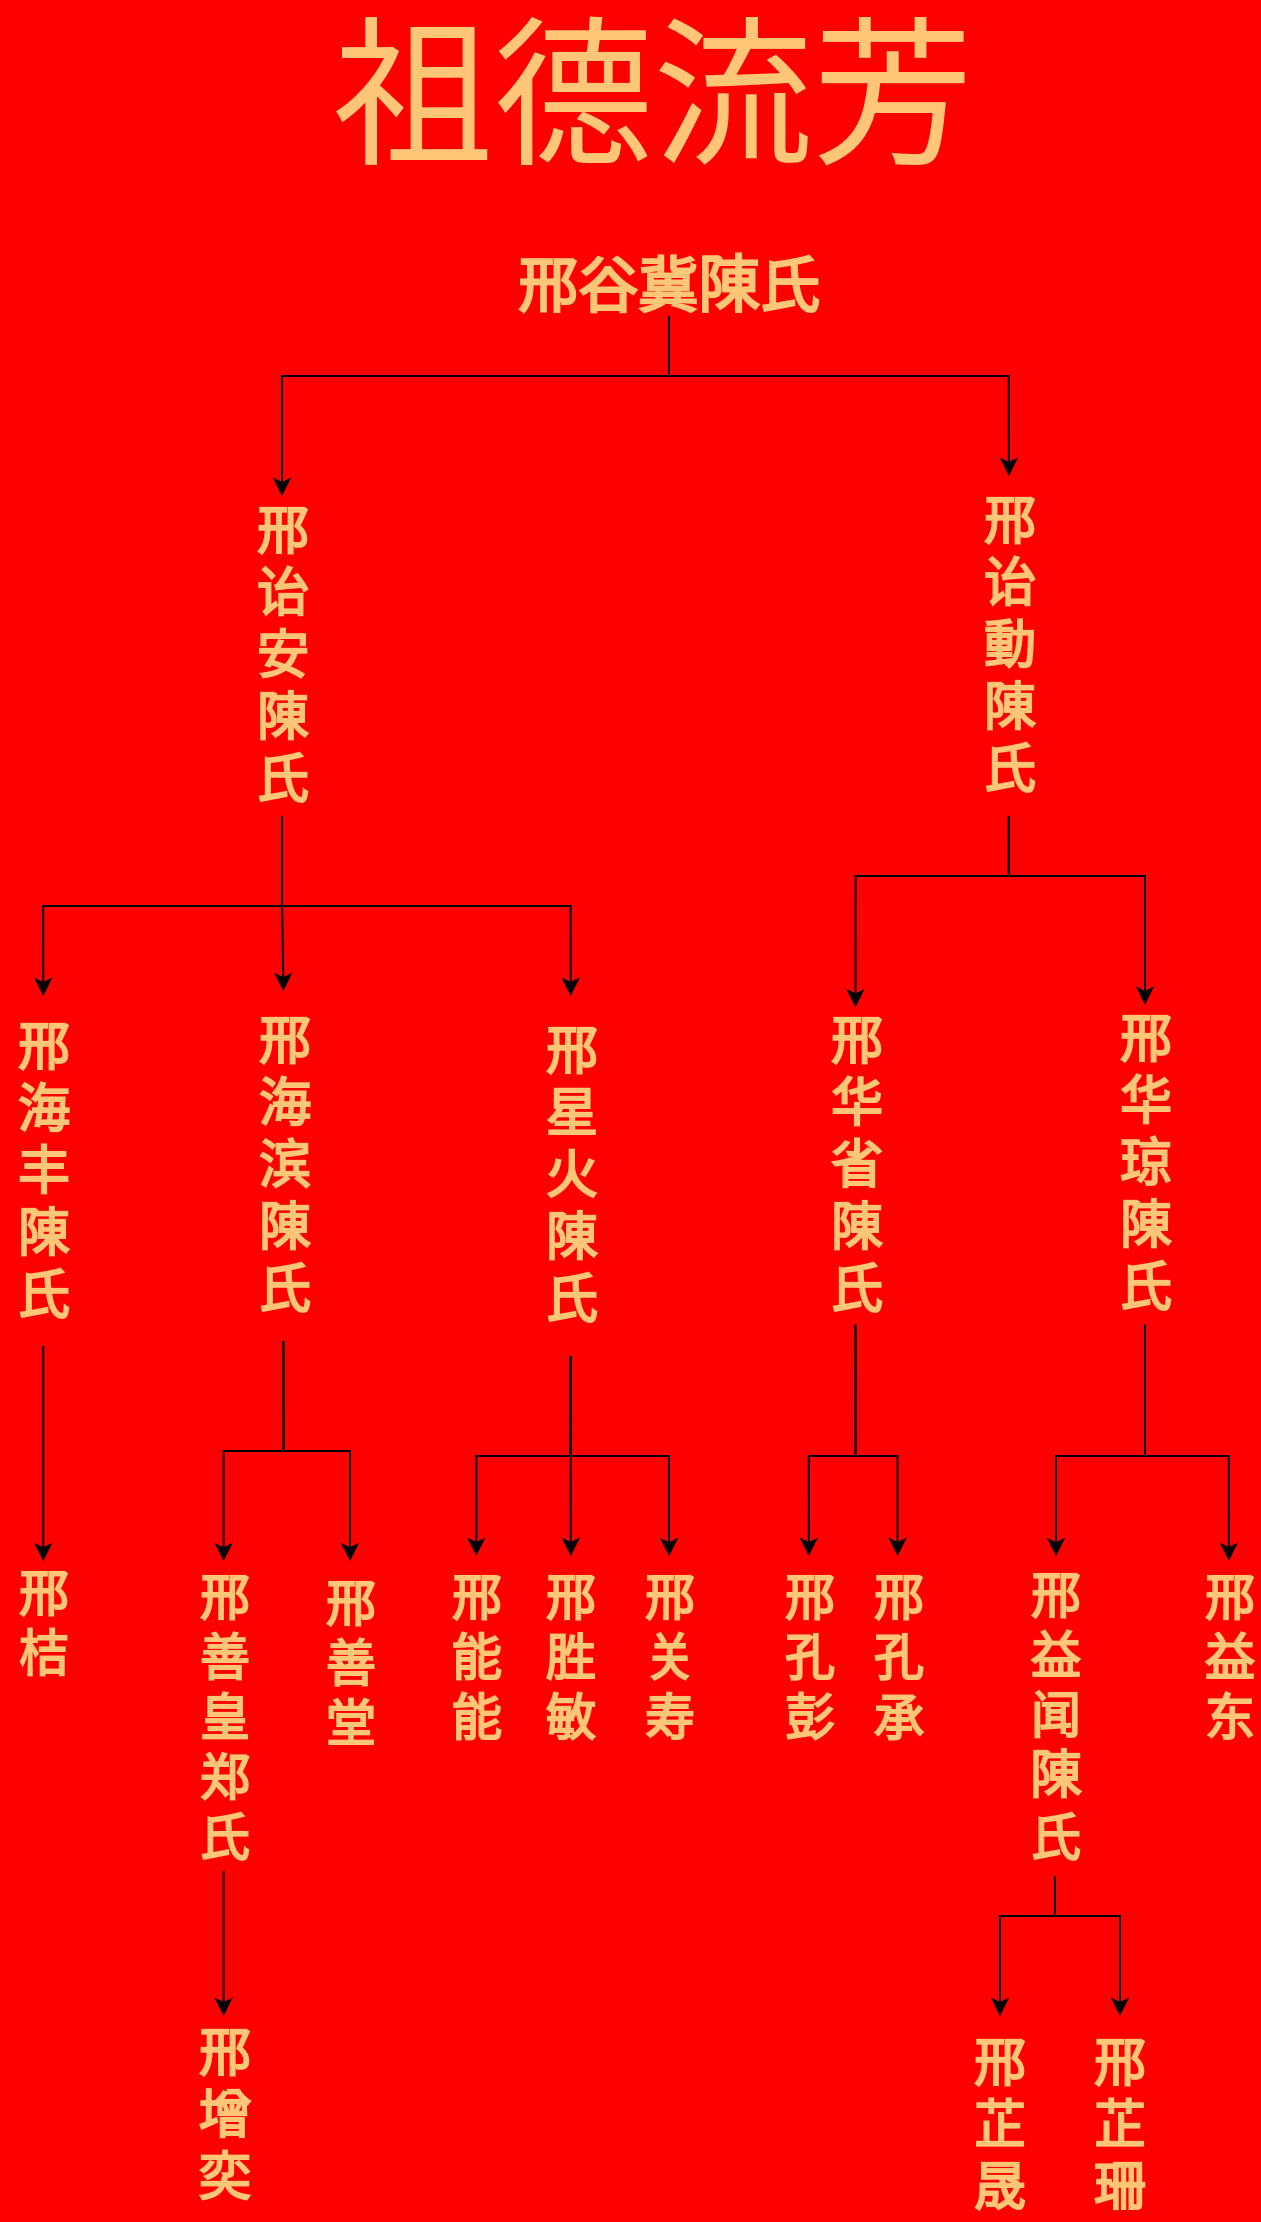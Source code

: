 <mxfile version="26.0.11">
  <diagram name="Page-1" id="RpHs7PLilBtEIWHlMbL4">
    <mxGraphModel dx="1735" dy="1176" grid="1" gridSize="10" guides="1" tooltips="1" connect="1" arrows="1" fold="1" page="1" pageScale="1" pageWidth="827" pageHeight="1169" background="#FF0000" math="0" shadow="0">
      <root>
        <mxCell id="0" />
        <mxCell id="1" parent="0" />
        <mxCell id="3mZjC6TeXiICDlZPDG1V-1" value="&lt;font face=&quot;Times New Roman&quot; style=&quot;font-size: 80px;&quot;&gt;祖德流芳&lt;/font&gt;" style="text;strokeColor=none;align=center;fillColor=none;html=1;verticalAlign=middle;whiteSpace=wrap;rounded=0;strokeWidth=1;fontColor=light-dark(#ffc677, #a95100);" parent="1" vertex="1">
          <mxGeometry x="252" y="30" width="348.75" height="60" as="geometry" />
        </mxCell>
        <mxCell id="3mZjC6TeXiICDlZPDG1V-172" style="edgeStyle=orthogonalEdgeStyle;rounded=0;orthogonalLoop=1;jettySize=auto;html=1;exitX=0.5;exitY=1;exitDx=0;exitDy=0;entryX=0.5;entryY=0;entryDx=0;entryDy=0;fontColor=light-dark(#ffc677, #a95100);" parent="1" source="3mZjC6TeXiICDlZPDG1V-12" target="3mZjC6TeXiICDlZPDG1V-23" edge="1">
          <mxGeometry relative="1" as="geometry">
            <Array as="points">
              <mxPoint x="435" y="200" />
              <mxPoint x="241" y="200" />
            </Array>
          </mxGeometry>
        </mxCell>
        <mxCell id="8uNbgZS-m6edGhrlhhFk-1" style="edgeStyle=orthogonalEdgeStyle;rounded=0;orthogonalLoop=1;jettySize=auto;html=1;exitX=0.5;exitY=1;exitDx=0;exitDy=0;entryX=0.5;entryY=0;entryDx=0;entryDy=0;fontColor=light-dark(#ffc677, #a95100);" edge="1" parent="1" source="3mZjC6TeXiICDlZPDG1V-12" target="3mZjC6TeXiICDlZPDG1V-25">
          <mxGeometry relative="1" as="geometry">
            <Array as="points">
              <mxPoint x="435" y="200" />
              <mxPoint x="604" y="200" />
            </Array>
          </mxGeometry>
        </mxCell>
        <mxCell id="3mZjC6TeXiICDlZPDG1V-12" value="&lt;div style=&quot;text-align: start;&quot;&gt;&lt;b style=&quot;font-size: 30px;&quot;&gt;&lt;span style=&quot;white-space: nowrap;&quot;&gt;邢谷冀&lt;/span&gt;&lt;/b&gt;&lt;span style=&quot;text-align: center;&quot;&gt;&lt;font style=&quot;font-size: 31px;&quot;&gt;&lt;b&gt;陳&lt;/b&gt;&lt;/font&gt;&lt;/span&gt;&lt;b style=&quot;font-size: 30px;&quot;&gt;&lt;span style=&quot;white-space: nowrap;&quot;&gt;氏&lt;/span&gt;&lt;/b&gt;&lt;/div&gt;" style="text;strokeColor=none;align=center;fillColor=none;html=1;verticalAlign=middle;whiteSpace=wrap;rounded=0;strokeWidth=1;fontColor=light-dark(#ffc677, #a95100);" parent="1" vertex="1">
          <mxGeometry x="336.38" y="140" width="196.25" height="30" as="geometry" />
        </mxCell>
        <mxCell id="3mZjC6TeXiICDlZPDG1V-182" style="edgeStyle=orthogonalEdgeStyle;rounded=0;orthogonalLoop=1;jettySize=auto;html=1;exitX=0.5;exitY=1;exitDx=0;exitDy=0;entryX=0.5;entryY=0;entryDx=0;entryDy=0;fontColor=light-dark(#ffc677, #a95100);" parent="1" source="3mZjC6TeXiICDlZPDG1V-23" target="3mZjC6TeXiICDlZPDG1V-35" edge="1">
          <mxGeometry relative="1" as="geometry" />
        </mxCell>
        <mxCell id="3mZjC6TeXiICDlZPDG1V-183" style="edgeStyle=orthogonalEdgeStyle;rounded=0;orthogonalLoop=1;jettySize=auto;html=1;exitX=0.5;exitY=1;exitDx=0;exitDy=0;fontColor=light-dark(#ffc677, #a95100);" parent="1" source="3mZjC6TeXiICDlZPDG1V-23" target="3mZjC6TeXiICDlZPDG1V-33" edge="1">
          <mxGeometry relative="1" as="geometry" />
        </mxCell>
        <mxCell id="3mZjC6TeXiICDlZPDG1V-184" style="edgeStyle=orthogonalEdgeStyle;rounded=0;orthogonalLoop=1;jettySize=auto;html=1;exitX=0.5;exitY=1;exitDx=0;exitDy=0;entryX=0.5;entryY=0;entryDx=0;entryDy=0;fontColor=light-dark(#ffc677, #a95100);" parent="1" source="3mZjC6TeXiICDlZPDG1V-23" target="3mZjC6TeXiICDlZPDG1V-36" edge="1">
          <mxGeometry relative="1" as="geometry" />
        </mxCell>
        <mxCell id="3mZjC6TeXiICDlZPDG1V-23" value="&lt;span style=&quot;white-space: nowrap; font-size: 26px;&quot;&gt;&lt;b&gt;&lt;font style=&quot;font-size: 26px;&quot;&gt;邢&lt;/font&gt;&lt;/b&gt;&lt;/span&gt;&lt;div style=&quot;font-size: 26px;&quot;&gt;&lt;span style=&quot;white-space: nowrap;&quot;&gt;&lt;b&gt;&lt;font style=&quot;font-size: 26px;&quot;&gt;诒&lt;/font&gt;&lt;/b&gt;&lt;/span&gt;&lt;/div&gt;&lt;div style=&quot;font-size: 26px;&quot;&gt;&lt;span style=&quot;white-space: nowrap;&quot;&gt;&lt;b&gt;&lt;font style=&quot;font-size: 26px;&quot;&gt;安&lt;/font&gt;&lt;/b&gt;&lt;/span&gt;&lt;b style=&quot;font-size: 12px;&quot;&gt;&lt;font style=&quot;font-size: 26px;&quot;&gt;陳&lt;/font&gt;&lt;/b&gt;&lt;/div&gt;&lt;div style=&quot;font-size: 26px;&quot;&gt;&lt;span style=&quot;white-space: nowrap;&quot;&gt;&lt;b&gt;&lt;font style=&quot;font-size: 26px;&quot;&gt;氏&lt;/font&gt;&lt;/b&gt;&lt;/span&gt;&lt;/div&gt;" style="text;strokeColor=none;align=center;fillColor=none;html=1;verticalAlign=middle;whiteSpace=wrap;rounded=0;strokeWidth=1;fontColor=light-dark(#ffc677, #a95100);" parent="1" vertex="1">
          <mxGeometry x="222" y="260" width="38" height="160" as="geometry" />
        </mxCell>
        <mxCell id="3mZjC6TeXiICDlZPDG1V-152" style="edgeStyle=orthogonalEdgeStyle;rounded=0;orthogonalLoop=1;jettySize=auto;html=1;exitX=0.5;exitY=1;exitDx=0;exitDy=0;entryX=0.5;entryY=0;entryDx=0;entryDy=0;fontColor=light-dark(#ffc677, #a95100);" parent="1" source="3mZjC6TeXiICDlZPDG1V-25" target="3mZjC6TeXiICDlZPDG1V-27" edge="1">
          <mxGeometry relative="1" as="geometry">
            <Array as="points">
              <mxPoint x="660" y="450" />
              <mxPoint x="583" y="450" />
            </Array>
          </mxGeometry>
        </mxCell>
        <mxCell id="3mZjC6TeXiICDlZPDG1V-153" style="edgeStyle=orthogonalEdgeStyle;rounded=0;orthogonalLoop=1;jettySize=auto;html=1;exitX=0.5;exitY=1;exitDx=0;exitDy=0;entryX=0.5;entryY=0;entryDx=0;entryDy=0;fontColor=light-dark(#ffc677, #a95100);" parent="1" source="3mZjC6TeXiICDlZPDG1V-25" target="3mZjC6TeXiICDlZPDG1V-26" edge="1">
          <mxGeometry relative="1" as="geometry">
            <Array as="points">
              <mxPoint x="660" y="450" />
              <mxPoint x="733" y="450" />
            </Array>
          </mxGeometry>
        </mxCell>
        <mxCell id="3mZjC6TeXiICDlZPDG1V-25" value="&lt;span style=&quot;white-space: nowrap; font-size: 26px;&quot;&gt;&lt;b&gt;&lt;font style=&quot;font-size: 26px;&quot;&gt;邢&lt;/font&gt;&lt;/b&gt;&lt;/span&gt;&lt;div style=&quot;font-size: 26px;&quot;&gt;&lt;b&gt;&lt;font style=&quot;font-size: 26px;&quot;&gt;&lt;span style=&quot;white-space: nowrap;&quot;&gt;诒&lt;/span&gt;&lt;br&gt;&lt;/font&gt;&lt;/b&gt;&lt;/div&gt;&lt;div style=&quot;font-size: 26px;&quot;&gt;&lt;b&gt;動&lt;/b&gt;&lt;br&gt;&lt;/div&gt;&lt;div&gt;&lt;b&gt;&lt;font style=&quot;font-size: 26px;&quot;&gt;陳&lt;/font&gt;&lt;/b&gt;&lt;br&gt;&lt;/div&gt;&lt;div&gt;&lt;span style=&quot;white-space: nowrap;&quot;&gt;&lt;b&gt;&lt;font style=&quot;font-size: 26px;&quot;&gt;氏&lt;/font&gt;&lt;/b&gt;&lt;/span&gt;&lt;/div&gt;" style="text;strokeColor=none;align=center;fillColor=none;html=1;verticalAlign=middle;whiteSpace=wrap;rounded=0;strokeWidth=1;fontColor=light-dark(#ffc677, #a95100);" parent="1" vertex="1">
          <mxGeometry x="586.94" y="250" width="35" height="170" as="geometry" />
        </mxCell>
        <mxCell id="3mZjC6TeXiICDlZPDG1V-193" style="edgeStyle=orthogonalEdgeStyle;rounded=0;orthogonalLoop=1;jettySize=auto;html=1;exitX=0.5;exitY=1;exitDx=0;exitDy=0;fontColor=light-dark(#ffc677, #a95100);" parent="1" source="3mZjC6TeXiICDlZPDG1V-26" target="3mZjC6TeXiICDlZPDG1V-31" edge="1">
          <mxGeometry relative="1" as="geometry">
            <Array as="points">
              <mxPoint x="673" y="740" />
              <mxPoint x="628" y="740" />
            </Array>
          </mxGeometry>
        </mxCell>
        <mxCell id="3mZjC6TeXiICDlZPDG1V-196" style="edgeStyle=orthogonalEdgeStyle;rounded=0;orthogonalLoop=1;jettySize=auto;html=1;exitX=0.5;exitY=1;exitDx=0;exitDy=0;entryX=0.5;entryY=0;entryDx=0;entryDy=0;fontColor=light-dark(#ffc677, #a95100);" parent="1" source="3mZjC6TeXiICDlZPDG1V-26" target="3mZjC6TeXiICDlZPDG1V-32" edge="1">
          <mxGeometry relative="1" as="geometry">
            <Array as="points">
              <mxPoint x="673" y="740" />
              <mxPoint x="714" y="740" />
            </Array>
          </mxGeometry>
        </mxCell>
        <mxCell id="3mZjC6TeXiICDlZPDG1V-26" value="&lt;font style=&quot;font-size: 26px;&quot;&gt;&lt;span style=&quot;white-space: nowrap;&quot;&gt;&lt;b&gt;邢&lt;/b&gt;&lt;/span&gt;&lt;/font&gt;&lt;div style=&quot;font-size: 26px;&quot;&gt;&lt;b&gt;&lt;font style=&quot;font-size: 26px;&quot;&gt;&lt;span style=&quot;white-space: nowrap;&quot;&gt;华&lt;/span&gt;&lt;br&gt;&lt;/font&gt;&lt;/b&gt;&lt;/div&gt;&lt;div style=&quot;font-size: 26px;&quot;&gt;&lt;font style=&quot;font-size: 26px;&quot;&gt;&lt;span style=&quot;white-space: nowrap;&quot;&gt;&lt;b&gt;琼&lt;/b&gt;&lt;/span&gt;&lt;/font&gt;&lt;/div&gt;&lt;div style=&quot;font-size: 26px;&quot;&gt;&lt;b style=&quot;font-size: 12px;&quot;&gt;&lt;font style=&quot;font-size: 26px;&quot;&gt;陳&lt;/font&gt;&lt;/b&gt;&lt;br&gt;&lt;/div&gt;&lt;div style=&quot;font-size: 26px;&quot;&gt;&lt;font style=&quot;font-size: 26px;&quot;&gt;&lt;span style=&quot;white-space: nowrap;&quot;&gt;&lt;b&gt;氏&lt;/b&gt;&lt;/span&gt;&lt;/font&gt;&lt;/div&gt;" style="text;strokeColor=none;align=center;fillColor=none;html=1;verticalAlign=middle;whiteSpace=wrap;rounded=0;strokeWidth=1;fontColor=light-dark(#ffc677, #a95100);" parent="1" vertex="1">
          <mxGeometry x="650" y="514.38" width="45" height="160" as="geometry" />
        </mxCell>
        <mxCell id="3mZjC6TeXiICDlZPDG1V-191" style="edgeStyle=orthogonalEdgeStyle;rounded=0;orthogonalLoop=1;jettySize=auto;html=1;exitX=0.5;exitY=1;exitDx=0;exitDy=0;entryX=0.5;entryY=0;entryDx=0;entryDy=0;fontColor=light-dark(#ffc677, #a95100);" parent="1" source="3mZjC6TeXiICDlZPDG1V-27" target="3mZjC6TeXiICDlZPDG1V-30" edge="1">
          <mxGeometry relative="1" as="geometry">
            <Array as="points">
              <mxPoint x="528" y="740" />
              <mxPoint x="504" y="740" />
            </Array>
          </mxGeometry>
        </mxCell>
        <mxCell id="3mZjC6TeXiICDlZPDG1V-192" style="edgeStyle=orthogonalEdgeStyle;rounded=0;orthogonalLoop=1;jettySize=auto;html=1;exitX=0.5;exitY=1;exitDx=0;exitDy=0;entryX=0.5;entryY=0;entryDx=0;entryDy=0;fontColor=light-dark(#ffc677, #a95100);" parent="1" source="3mZjC6TeXiICDlZPDG1V-27" target="3mZjC6TeXiICDlZPDG1V-29" edge="1">
          <mxGeometry relative="1" as="geometry">
            <Array as="points">
              <mxPoint x="528" y="740" />
              <mxPoint x="549" y="740" />
            </Array>
          </mxGeometry>
        </mxCell>
        <mxCell id="3mZjC6TeXiICDlZPDG1V-27" value="&lt;span style=&quot;white-space: nowrap; font-size: 26px;&quot;&gt;&lt;b&gt;&lt;font style=&quot;font-size: 26px;&quot;&gt;邢&lt;/font&gt;&lt;/b&gt;&lt;/span&gt;&lt;div style=&quot;font-size: 26px;&quot;&gt;&lt;span style=&quot;white-space: nowrap;&quot;&gt;&lt;b&gt;&lt;font style=&quot;font-size: 26px;&quot;&gt;华&lt;/font&gt;&lt;/b&gt;&lt;/span&gt;&lt;/div&gt;&lt;div style=&quot;font-size: 26px;&quot;&gt;&lt;span style=&quot;white-space: nowrap;&quot;&gt;&lt;b&gt;&lt;font style=&quot;font-size: 26px;&quot;&gt;省&lt;/font&gt;&lt;/b&gt;&lt;/span&gt;&lt;/div&gt;&lt;div style=&quot;font-size: 26px;&quot;&gt;&lt;b style=&quot;font-size: 12px;&quot;&gt;&lt;font style=&quot;font-size: 26px;&quot;&gt;陳&lt;/font&gt;&lt;/b&gt;&lt;br&gt;&lt;/div&gt;&lt;div style=&quot;font-size: 26px;&quot;&gt;&lt;span style=&quot;white-space: nowrap;&quot;&gt;&lt;b&gt;&lt;font style=&quot;font-size: 26px;&quot;&gt;氏&lt;/font&gt;&lt;/b&gt;&lt;/span&gt;&lt;/div&gt;" style="text;strokeColor=none;align=center;fillColor=none;html=1;verticalAlign=middle;whiteSpace=wrap;rounded=0;strokeWidth=1;fontColor=light-dark(#ffc677, #a95100);" parent="1" vertex="1">
          <mxGeometry x="510" y="515.63" width="35.5" height="158.75" as="geometry" />
        </mxCell>
        <mxCell id="3mZjC6TeXiICDlZPDG1V-29" value="&lt;span style=&quot;white-space: nowrap; font-size: 25px;&quot;&gt;&lt;font style=&quot;font-size: 25px;&quot;&gt;&lt;b&gt;邢&lt;/b&gt;&lt;/font&gt;&lt;/span&gt;&lt;div style=&quot;font-size: 25px;&quot;&gt;&lt;span style=&quot;white-space: nowrap;&quot;&gt;&lt;font style=&quot;font-size: 25px;&quot;&gt;&lt;b&gt;孔&lt;/b&gt;&lt;/font&gt;&lt;/span&gt;&lt;/div&gt;&lt;div style=&quot;font-size: 25px;&quot;&gt;&lt;span style=&quot;white-space: nowrap;&quot;&gt;&lt;font style=&quot;font-size: 25px;&quot;&gt;&lt;b&gt;承&lt;/b&gt;&lt;/font&gt;&lt;/span&gt;&lt;/div&gt;" style="text;strokeColor=none;align=center;fillColor=none;html=1;verticalAlign=middle;whiteSpace=wrap;rounded=0;strokeWidth=1;fontColor=light-dark(#ffc677, #a95100);" parent="1" vertex="1">
          <mxGeometry x="532.63" y="790" width="32.38" height="100.07" as="geometry" />
        </mxCell>
        <mxCell id="3mZjC6TeXiICDlZPDG1V-30" value="&lt;span style=&quot;white-space: nowrap; font-size: 25px;&quot;&gt;&lt;font style=&quot;font-size: 25px;&quot;&gt;&lt;b&gt;邢&lt;/b&gt;&lt;/font&gt;&lt;/span&gt;&lt;div style=&quot;font-size: 25px;&quot;&gt;&lt;span style=&quot;white-space: nowrap;&quot;&gt;&lt;font style=&quot;font-size: 25px;&quot;&gt;&lt;b&gt;孔&lt;/b&gt;&lt;/font&gt;&lt;/span&gt;&lt;/div&gt;&lt;div style=&quot;font-size: 25px;&quot;&gt;&lt;span style=&quot;white-space: nowrap;&quot;&gt;&lt;font style=&quot;font-size: 25px;&quot;&gt;&lt;b&gt;彭&lt;/b&gt;&lt;/font&gt;&lt;/span&gt;&lt;/div&gt;" style="text;strokeColor=none;align=center;fillColor=none;html=1;verticalAlign=middle;whiteSpace=wrap;rounded=0;strokeWidth=1;fontColor=light-dark(#ffc677, #a95100);" parent="1" vertex="1">
          <mxGeometry x="490" y="789.93" width="28.88" height="100.07" as="geometry" />
        </mxCell>
        <mxCell id="3mZjC6TeXiICDlZPDG1V-204" style="edgeStyle=orthogonalEdgeStyle;rounded=0;orthogonalLoop=1;jettySize=auto;html=1;exitX=0.5;exitY=1;exitDx=0;exitDy=0;fontColor=light-dark(#ffc677, #a95100);" parent="1" source="3mZjC6TeXiICDlZPDG1V-31" edge="1">
          <mxGeometry relative="1" as="geometry">
            <mxPoint x="600" y="1020" as="targetPoint" />
            <Array as="points">
              <mxPoint x="628" y="970" />
              <mxPoint x="600" y="970" />
            </Array>
          </mxGeometry>
        </mxCell>
        <mxCell id="3mZjC6TeXiICDlZPDG1V-205" style="edgeStyle=orthogonalEdgeStyle;rounded=0;orthogonalLoop=1;jettySize=auto;html=1;exitX=0.5;exitY=1;exitDx=0;exitDy=0;fontColor=light-dark(#ffc677, #a95100);" parent="1" source="3mZjC6TeXiICDlZPDG1V-31" edge="1">
          <mxGeometry relative="1" as="geometry">
            <mxPoint x="660" y="1020" as="targetPoint" />
            <Array as="points">
              <mxPoint x="628" y="970" />
              <mxPoint x="660" y="970" />
            </Array>
          </mxGeometry>
        </mxCell>
        <mxCell id="3mZjC6TeXiICDlZPDG1V-31" value="&lt;span style=&quot;white-space: nowrap; font-size: 25px;&quot;&gt;&lt;font style=&quot;font-size: 25px;&quot;&gt;&lt;b&gt;邢&lt;/b&gt;&lt;/font&gt;&lt;/span&gt;&lt;div style=&quot;font-size: 25px;&quot;&gt;&lt;span style=&quot;white-space: nowrap;&quot;&gt;&lt;font style=&quot;font-size: 25px;&quot;&gt;&lt;b&gt;益&lt;/b&gt;&lt;/font&gt;&lt;/span&gt;&lt;/div&gt;&lt;div style=&quot;font-size: 25px;&quot;&gt;&lt;span style=&quot;text-wrap-mode: nowrap;&quot;&gt;&lt;b&gt;闻&lt;/b&gt;&lt;/span&gt;&lt;/div&gt;&lt;div style=&quot;font-size: 25px;&quot;&gt;&lt;b style=&quot;font-size: 12px;&quot;&gt;&lt;font style=&quot;font-size: 26px;&quot;&gt;陳&lt;/font&gt;&lt;/b&gt;&lt;br&gt;&lt;/div&gt;&lt;div style=&quot;font-size: 25px;&quot;&gt;&lt;span style=&quot;white-space: nowrap;&quot;&gt;&lt;font style=&quot;font-size: 25px;&quot;&gt;&lt;b&gt;氏&lt;/b&gt;&lt;/font&gt;&lt;/span&gt;&lt;/div&gt;" style="text;strokeColor=none;align=center;fillColor=none;html=1;verticalAlign=middle;whiteSpace=wrap;rounded=0;strokeWidth=1;fontColor=light-dark(#ffc677, #a95100);" parent="1" vertex="1">
          <mxGeometry x="608.06" y="790.07" width="38.88" height="160" as="geometry" />
        </mxCell>
        <mxCell id="3mZjC6TeXiICDlZPDG1V-32" value="&lt;span style=&quot;white-space: nowrap; font-size: 25px;&quot;&gt;&lt;b&gt;&lt;font style=&quot;font-size: 25px;&quot;&gt;邢&lt;/font&gt;&lt;/b&gt;&lt;/span&gt;&lt;div style=&quot;font-size: 25px;&quot;&gt;&lt;span style=&quot;white-space: nowrap;&quot;&gt;&lt;b&gt;&lt;font style=&quot;font-size: 25px;&quot;&gt;益&lt;/font&gt;&lt;/b&gt;&lt;/span&gt;&lt;/div&gt;&lt;div style=&quot;font-size: 25px;&quot;&gt;&lt;span style=&quot;white-space: nowrap;&quot;&gt;&lt;b&gt;&lt;font style=&quot;font-size: 25px;&quot;&gt;东&lt;/font&gt;&lt;/b&gt;&lt;/span&gt;&lt;/div&gt;" style="text;strokeColor=none;align=center;fillColor=none;html=1;verticalAlign=middle;whiteSpace=wrap;rounded=0;strokeWidth=1;fontColor=light-dark(#ffc677, #a95100);" parent="1" vertex="1">
          <mxGeometry x="700" y="792.43" width="28.88" height="95" as="geometry" />
        </mxCell>
        <mxCell id="3mZjC6TeXiICDlZPDG1V-185" style="edgeStyle=orthogonalEdgeStyle;rounded=0;orthogonalLoop=1;jettySize=auto;html=1;exitX=0.5;exitY=1;exitDx=0;exitDy=0;entryX=0.5;entryY=0;entryDx=0;entryDy=0;fontColor=light-dark(#ffc677, #a95100);" parent="1" source="3mZjC6TeXiICDlZPDG1V-33" target="3mZjC6TeXiICDlZPDG1V-39" edge="1">
          <mxGeometry relative="1" as="geometry" />
        </mxCell>
        <mxCell id="3mZjC6TeXiICDlZPDG1V-186" style="edgeStyle=orthogonalEdgeStyle;rounded=0;orthogonalLoop=1;jettySize=auto;html=1;exitX=0.5;exitY=1;exitDx=0;exitDy=0;entryX=0.5;entryY=0;entryDx=0;entryDy=0;fontColor=light-dark(#ffc677, #a95100);" parent="1" source="3mZjC6TeXiICDlZPDG1V-33" target="3mZjC6TeXiICDlZPDG1V-38" edge="1">
          <mxGeometry relative="1" as="geometry" />
        </mxCell>
        <mxCell id="3mZjC6TeXiICDlZPDG1V-33" value="&lt;span style=&quot;white-space: nowrap; font-size: 26px;&quot;&gt;&lt;font style=&quot;font-size: 26px;&quot;&gt;&lt;b&gt;邢&lt;/b&gt;&lt;/font&gt;&lt;/span&gt;&lt;div style=&quot;font-size: 26px;&quot;&gt;&lt;span style=&quot;white-space: nowrap;&quot;&gt;&lt;font style=&quot;font-size: 26px;&quot;&gt;&lt;b&gt;海&lt;/b&gt;&lt;/font&gt;&lt;/span&gt;&lt;/div&gt;&lt;div style=&quot;font-size: 26px;&quot;&gt;&lt;span style=&quot;white-space: nowrap;&quot;&gt;&lt;font style=&quot;font-size: 26px;&quot;&gt;&lt;b&gt;滨&lt;/b&gt;&lt;/font&gt;&lt;/span&gt;&lt;/div&gt;&lt;div style=&quot;font-size: 26px;&quot;&gt;&lt;b style=&quot;font-size: 12px;&quot;&gt;&lt;font style=&quot;font-size: 26px;&quot;&gt;陳&lt;/font&gt;&lt;/b&gt;&lt;br&gt;&lt;/div&gt;&lt;div style=&quot;font-size: 26px;&quot;&gt;&lt;span style=&quot;white-space: nowrap;&quot;&gt;&lt;font style=&quot;font-size: 26px;&quot;&gt;&lt;b&gt;氏&lt;/b&gt;&lt;/font&gt;&lt;/span&gt;&lt;/div&gt;" style="text;strokeColor=none;align=center;fillColor=none;html=1;verticalAlign=middle;whiteSpace=wrap;rounded=0;strokeWidth=1;fontColor=light-dark(#ffc677, #a95100);" parent="1" vertex="1">
          <mxGeometry x="222" y="507.5" width="39.5" height="175" as="geometry" />
        </mxCell>
        <mxCell id="3mZjC6TeXiICDlZPDG1V-162" style="edgeStyle=orthogonalEdgeStyle;rounded=0;orthogonalLoop=1;jettySize=auto;html=1;exitX=0.5;exitY=1;exitDx=0;exitDy=0;entryX=0.5;entryY=0;entryDx=0;entryDy=0;fontColor=light-dark(#ffc677, #a95100);" parent="1" source="3mZjC6TeXiICDlZPDG1V-35" target="3mZjC6TeXiICDlZPDG1V-37" edge="1">
          <mxGeometry relative="1" as="geometry">
            <mxPoint x="86" y="780" as="targetPoint" />
          </mxGeometry>
        </mxCell>
        <mxCell id="3mZjC6TeXiICDlZPDG1V-35" value="&lt;span style=&quot;white-space: nowrap; font-size: 26px;&quot;&gt;&lt;font style=&quot;font-size: 26px;&quot;&gt;&lt;b&gt;邢&lt;/b&gt;&lt;/font&gt;&lt;/span&gt;&lt;div style=&quot;font-size: 26px;&quot;&gt;&lt;span style=&quot;white-space: nowrap;&quot;&gt;&lt;font style=&quot;font-size: 26px;&quot;&gt;&lt;b&gt;海&lt;/b&gt;&lt;/font&gt;&lt;/span&gt;&lt;/div&gt;&lt;div style=&quot;font-size: 26px;&quot;&gt;&lt;span style=&quot;white-space: nowrap;&quot;&gt;&lt;font style=&quot;font-size: 26px;&quot;&gt;&lt;b&gt;丰&lt;/b&gt;&lt;/font&gt;&lt;/span&gt;&lt;/div&gt;&lt;div style=&quot;font-size: 26px;&quot;&gt;&lt;b style=&quot;font-size: 12px;&quot;&gt;&lt;font style=&quot;font-size: 26px;&quot;&gt;陳&lt;/font&gt;&lt;/b&gt;&lt;br&gt;&lt;/div&gt;&lt;div style=&quot;font-size: 26px;&quot;&gt;&lt;span style=&quot;white-space: nowrap;&quot;&gt;&lt;font style=&quot;font-size: 26px;&quot;&gt;&lt;b&gt;氏&lt;/b&gt;&lt;/font&gt;&lt;/span&gt;&lt;/div&gt;" style="text;strokeColor=none;align=center;fillColor=none;html=1;verticalAlign=middle;whiteSpace=wrap;rounded=0;strokeWidth=1;fontColor=light-dark(#ffc677, #a95100);" parent="1" vertex="1">
          <mxGeometry x="100.11" y="510" width="43.06" height="175" as="geometry" />
        </mxCell>
        <mxCell id="3mZjC6TeXiICDlZPDG1V-164" style="edgeStyle=orthogonalEdgeStyle;rounded=0;orthogonalLoop=1;jettySize=auto;html=1;exitX=0.5;exitY=1;exitDx=0;exitDy=0;fontColor=light-dark(#ffc677, #a95100);" parent="1" source="3mZjC6TeXiICDlZPDG1V-36" target="3mZjC6TeXiICDlZPDG1V-41" edge="1">
          <mxGeometry relative="1" as="geometry" />
        </mxCell>
        <mxCell id="3mZjC6TeXiICDlZPDG1V-187" style="edgeStyle=orthogonalEdgeStyle;rounded=0;orthogonalLoop=1;jettySize=auto;html=1;exitX=0.5;exitY=1;exitDx=0;exitDy=0;entryX=0.5;entryY=0;entryDx=0;entryDy=0;fontColor=light-dark(#ffc677, #a95100);" parent="1" source="3mZjC6TeXiICDlZPDG1V-36" target="3mZjC6TeXiICDlZPDG1V-42" edge="1">
          <mxGeometry relative="1" as="geometry" />
        </mxCell>
        <mxCell id="3mZjC6TeXiICDlZPDG1V-188" style="edgeStyle=orthogonalEdgeStyle;rounded=0;orthogonalLoop=1;jettySize=auto;html=1;exitX=0.5;exitY=1;exitDx=0;exitDy=0;entryX=0.5;entryY=0;entryDx=0;entryDy=0;fontColor=light-dark(#ffc677, #a95100);" parent="1" source="3mZjC6TeXiICDlZPDG1V-36" target="3mZjC6TeXiICDlZPDG1V-40" edge="1">
          <mxGeometry relative="1" as="geometry" />
        </mxCell>
        <mxCell id="3mZjC6TeXiICDlZPDG1V-36" value="&lt;span style=&quot;white-space: nowrap; font-size: 26px;&quot;&gt;&lt;font style=&quot;font-size: 26px;&quot;&gt;&lt;b&gt;邢&lt;/b&gt;&lt;/font&gt;&lt;/span&gt;&lt;div style=&quot;font-size: 26px;&quot;&gt;&lt;span style=&quot;white-space: nowrap;&quot;&gt;&lt;font style=&quot;font-size: 26px;&quot;&gt;&lt;b&gt;星&lt;/b&gt;&lt;/font&gt;&lt;/span&gt;&lt;/div&gt;&lt;div style=&quot;font-size: 26px;&quot;&gt;&lt;span style=&quot;white-space: nowrap;&quot;&gt;&lt;font style=&quot;font-size: 26px;&quot;&gt;&lt;b&gt;火&lt;/b&gt;&lt;/font&gt;&lt;/span&gt;&lt;/div&gt;&lt;div style=&quot;font-size: 26px;&quot;&gt;&lt;b style=&quot;font-size: 12px;&quot;&gt;&lt;font style=&quot;font-size: 26px;&quot;&gt;陳&lt;/font&gt;&lt;/b&gt;&lt;br&gt;&lt;/div&gt;&lt;div style=&quot;font-size: 26px;&quot;&gt;&lt;span style=&quot;white-space: nowrap;&quot;&gt;&lt;font style=&quot;font-size: 26px;&quot;&gt;&lt;b&gt;氏&lt;/b&gt;&lt;/font&gt;&lt;/span&gt;&lt;/div&gt;" style="text;strokeColor=none;align=center;fillColor=none;html=1;verticalAlign=middle;whiteSpace=wrap;rounded=0;strokeWidth=1;fontColor=light-dark(#ffc677, #a95100);" parent="1" vertex="1">
          <mxGeometry x="364.09" y="510" width="42.5" height="180" as="geometry" />
        </mxCell>
        <mxCell id="3mZjC6TeXiICDlZPDG1V-37" value="&lt;span style=&quot;white-space: nowrap; font-size: 25px;&quot;&gt;&lt;b&gt;&lt;font style=&quot;font-size: 25px;&quot;&gt;邢&lt;/font&gt;&lt;/b&gt;&lt;/span&gt;&lt;div style=&quot;font-size: 25px;&quot;&gt;&lt;span style=&quot;white-space: nowrap;&quot;&gt;&lt;b&gt;&lt;font style=&quot;font-size: 25px;&quot;&gt;桔&lt;/font&gt;&lt;/b&gt;&lt;/span&gt;&lt;/div&gt;" style="text;strokeColor=none;align=center;fillColor=none;html=1;verticalAlign=middle;whiteSpace=wrap;rounded=0;strokeWidth=1;fontColor=light-dark(#ffc677, #a95100);" parent="1" vertex="1">
          <mxGeometry x="104.2" y="792.57" width="34.88" height="60" as="geometry" />
        </mxCell>
        <mxCell id="3mZjC6TeXiICDlZPDG1V-38" value="&lt;span style=&quot;white-space: nowrap; font-size: 25px;&quot;&gt;&lt;b&gt;&lt;font style=&quot;font-size: 25px;&quot;&gt;邢&lt;/font&gt;&lt;/b&gt;&lt;/span&gt;&lt;div style=&quot;font-size: 25px;&quot;&gt;&lt;span style=&quot;white-space: nowrap;&quot;&gt;&lt;b&gt;&lt;font style=&quot;font-size: 25px;&quot;&gt;善&lt;/font&gt;&lt;/b&gt;&lt;/span&gt;&lt;/div&gt;&lt;div style=&quot;font-size: 25px;&quot;&gt;&lt;span style=&quot;white-space: nowrap;&quot;&gt;&lt;b&gt;&lt;font style=&quot;font-size: 25px;&quot;&gt;堂&lt;/font&gt;&lt;/b&gt;&lt;/span&gt;&lt;/div&gt;" style="text;strokeColor=none;align=center;fillColor=none;html=1;verticalAlign=middle;whiteSpace=wrap;rounded=0;strokeWidth=1;fontColor=light-dark(#ffc677, #a95100);" parent="1" vertex="1">
          <mxGeometry x="260" y="792.57" width="30" height="100" as="geometry" />
        </mxCell>
        <mxCell id="3mZjC6TeXiICDlZPDG1V-197" style="edgeStyle=orthogonalEdgeStyle;rounded=0;orthogonalLoop=1;jettySize=auto;html=1;exitX=0.5;exitY=1;exitDx=0;exitDy=0;entryX=0.5;entryY=0;entryDx=0;entryDy=0;fontColor=light-dark(#ffc677, #a95100);" parent="1" source="3mZjC6TeXiICDlZPDG1V-39" target="3mZjC6TeXiICDlZPDG1V-93" edge="1">
          <mxGeometry relative="1" as="geometry" />
        </mxCell>
        <mxCell id="3mZjC6TeXiICDlZPDG1V-39" value="&lt;span style=&quot;white-space: nowrap; font-size: 25px;&quot;&gt;&lt;font style=&quot;font-size: 25px;&quot;&gt;&lt;b&gt;邢&lt;/b&gt;&lt;/font&gt;&lt;/span&gt;&lt;div style=&quot;font-size: 25px;&quot;&gt;&lt;span style=&quot;white-space: nowrap;&quot;&gt;&lt;font style=&quot;font-size: 25px;&quot;&gt;&lt;b&gt;善&lt;/b&gt;&lt;/font&gt;&lt;/span&gt;&lt;/div&gt;&lt;div style=&quot;font-size: 25px;&quot;&gt;&lt;span style=&quot;white-space: nowrap;&quot;&gt;&lt;font style=&quot;font-size: 25px;&quot;&gt;&lt;b&gt;皇&lt;/b&gt;&lt;/font&gt;&lt;/span&gt;&lt;/div&gt;&lt;div style=&quot;font-size: 25px;&quot;&gt;&lt;span style=&quot;white-space: nowrap;&quot;&gt;&lt;font style=&quot;font-size: 25px;&quot;&gt;&lt;b&gt;郑&lt;/b&gt;&lt;/font&gt;&lt;/span&gt;&lt;/div&gt;&lt;div style=&quot;font-size: 25px;&quot;&gt;&lt;span style=&quot;white-space: nowrap;&quot;&gt;&lt;font style=&quot;font-size: 25px;&quot;&gt;&lt;b&gt;氏&lt;/b&gt;&lt;/font&gt;&lt;/span&gt;&lt;/div&gt;" style="text;strokeColor=none;align=center;fillColor=none;html=1;verticalAlign=middle;whiteSpace=wrap;rounded=0;strokeWidth=1;fontColor=light-dark(#ffc677, #a95100);" parent="1" vertex="1">
          <mxGeometry x="190" y="792.56" width="43.62" height="154.89" as="geometry" />
        </mxCell>
        <mxCell id="3mZjC6TeXiICDlZPDG1V-40" value="&lt;span style=&quot;white-space: nowrap; font-size: 25px;&quot;&gt;&lt;b&gt;&lt;font style=&quot;font-size: 25px;&quot;&gt;邢&lt;/font&gt;&lt;/b&gt;&lt;/span&gt;&lt;div style=&quot;font-size: 25px;&quot;&gt;&lt;span style=&quot;white-space: nowrap;&quot;&gt;&lt;b&gt;&lt;font style=&quot;font-size: 25px;&quot;&gt;关&lt;/font&gt;&lt;/b&gt;&lt;/span&gt;&lt;/div&gt;&lt;div style=&quot;font-size: 25px;&quot;&gt;&lt;span style=&quot;white-space: nowrap;&quot;&gt;&lt;b&gt;&lt;font style=&quot;font-size: 25px;&quot;&gt;寿&lt;/font&gt;&lt;/b&gt;&lt;/span&gt;&lt;/div&gt;" style="text;strokeColor=none;align=center;fillColor=none;html=1;verticalAlign=middle;whiteSpace=wrap;rounded=0;strokeWidth=1;fontColor=light-dark(#ffc677, #a95100);" parent="1" vertex="1">
          <mxGeometry x="419.82" y="790.07" width="29.38" height="100" as="geometry" />
        </mxCell>
        <mxCell id="3mZjC6TeXiICDlZPDG1V-41" value="&lt;span style=&quot;white-space: nowrap; font-size: 25px;&quot;&gt;&lt;font style=&quot;font-size: 25px;&quot;&gt;&lt;b&gt;邢&lt;/b&gt;&lt;/font&gt;&lt;/span&gt;&lt;div style=&quot;font-size: 25px;&quot;&gt;&lt;span style=&quot;white-space: nowrap;&quot;&gt;&lt;font style=&quot;font-size: 25px;&quot;&gt;&lt;b&gt;胜&lt;/b&gt;&lt;/font&gt;&lt;/span&gt;&lt;/div&gt;&lt;div style=&quot;font-size: 25px;&quot;&gt;&lt;span style=&quot;white-space: nowrap;&quot;&gt;&lt;font style=&quot;font-size: 25px;&quot;&gt;&lt;b&gt;敏&lt;/b&gt;&lt;/font&gt;&lt;/span&gt;&lt;/div&gt;" style="text;strokeColor=none;align=center;fillColor=none;html=1;verticalAlign=middle;whiteSpace=wrap;rounded=0;strokeWidth=1;fontColor=light-dark(#ffc677, #a95100);" parent="1" vertex="1">
          <mxGeometry x="367.15" y="790.0" width="36.38" height="100" as="geometry" />
        </mxCell>
        <mxCell id="3mZjC6TeXiICDlZPDG1V-42" value="&lt;span style=&quot;white-space: nowrap; font-size: 25px;&quot;&gt;&lt;font style=&quot;font-size: 25px;&quot;&gt;&lt;b&gt;邢&lt;/b&gt;&lt;/font&gt;&lt;/span&gt;&lt;div style=&quot;font-size: 25px;&quot;&gt;&lt;span style=&quot;white-space: nowrap;&quot;&gt;&lt;font style=&quot;font-size: 25px;&quot;&gt;&lt;b&gt;能&lt;/b&gt;&lt;/font&gt;&lt;/span&gt;&lt;/div&gt;&lt;div style=&quot;font-size: 25px;&quot;&gt;&lt;span style=&quot;white-space: nowrap;&quot;&gt;&lt;font style=&quot;font-size: 25px;&quot;&gt;&lt;b&gt;能&lt;/b&gt;&lt;/font&gt;&lt;/span&gt;&lt;/div&gt;" style="text;strokeColor=none;align=center;fillColor=none;html=1;verticalAlign=middle;whiteSpace=wrap;rounded=0;strokeWidth=1;fontColor=light-dark(#ffc677, #a95100);" parent="1" vertex="1">
          <mxGeometry x="320" y="789.93" width="36.38" height="100" as="geometry" />
        </mxCell>
        <mxCell id="3mZjC6TeXiICDlZPDG1V-93" value="&lt;span style=&quot;white-space: nowrap; font-size: 26px;&quot;&gt;&lt;b&gt;&lt;font style=&quot;font-size: 26px;&quot;&gt;邢&lt;/font&gt;&lt;/b&gt;&lt;/span&gt;&lt;div style=&quot;font-size: 26px;&quot;&gt;&lt;span style=&quot;text-wrap-mode: nowrap;&quot;&gt;&lt;b&gt;&lt;font style=&quot;font-size: 26px;&quot;&gt;增&lt;/font&gt;&lt;/b&gt;&lt;/span&gt;&lt;/div&gt;&lt;div style=&quot;font-size: 26px;&quot;&gt;&lt;span style=&quot;text-wrap-mode: nowrap;&quot;&gt;&lt;b&gt;&lt;font style=&quot;font-size: 26px;&quot;&gt;奕&lt;/font&gt;&lt;/b&gt;&lt;/span&gt;&lt;/div&gt;" style="text;strokeColor=none;align=center;fillColor=none;html=1;verticalAlign=middle;whiteSpace=wrap;rounded=0;strokeWidth=1;fontColor=light-dark(#ffc677, #a95100);" parent="1" vertex="1">
          <mxGeometry x="195" y="1020" width="33.62" height="100" as="geometry" />
        </mxCell>
        <mxCell id="3mZjC6TeXiICDlZPDG1V-111" value="&lt;span style=&quot;white-space: nowrap; font-size: 26px;&quot;&gt;&lt;font style=&quot;font-size: 26px;&quot;&gt;&lt;b&gt;邢&lt;/b&gt;&lt;/font&gt;&lt;/span&gt;&lt;div style=&quot;font-size: 26px;&quot;&gt;&lt;b&gt;芷晟&lt;/b&gt;&lt;/div&gt;" style="text;strokeColor=none;align=center;fillColor=none;html=1;verticalAlign=middle;whiteSpace=wrap;rounded=0;strokeWidth=1;fontColor=light-dark(#ffc677, #a95100);" parent="1" vertex="1">
          <mxGeometry x="586.94" y="1030" width="25" height="90" as="geometry" />
        </mxCell>
        <mxCell id="3mZjC6TeXiICDlZPDG1V-155" value="&lt;span style=&quot;white-space: nowrap; font-size: 26px;&quot;&gt;&lt;font style=&quot;font-size: 26px;&quot;&gt;&lt;b&gt;邢&lt;/b&gt;&lt;/font&gt;&lt;/span&gt;&lt;div style=&quot;font-size: 26px;&quot;&gt;&lt;b&gt;芷珊&lt;/b&gt;&lt;/div&gt;" style="text;strokeColor=none;align=center;fillColor=none;html=1;verticalAlign=middle;whiteSpace=wrap;rounded=0;strokeWidth=1;fontColor=light-dark(#ffc677, #a95100);" parent="1" vertex="1">
          <mxGeometry x="646.94" y="1030" width="25" height="90" as="geometry" />
        </mxCell>
      </root>
    </mxGraphModel>
  </diagram>
</mxfile>
